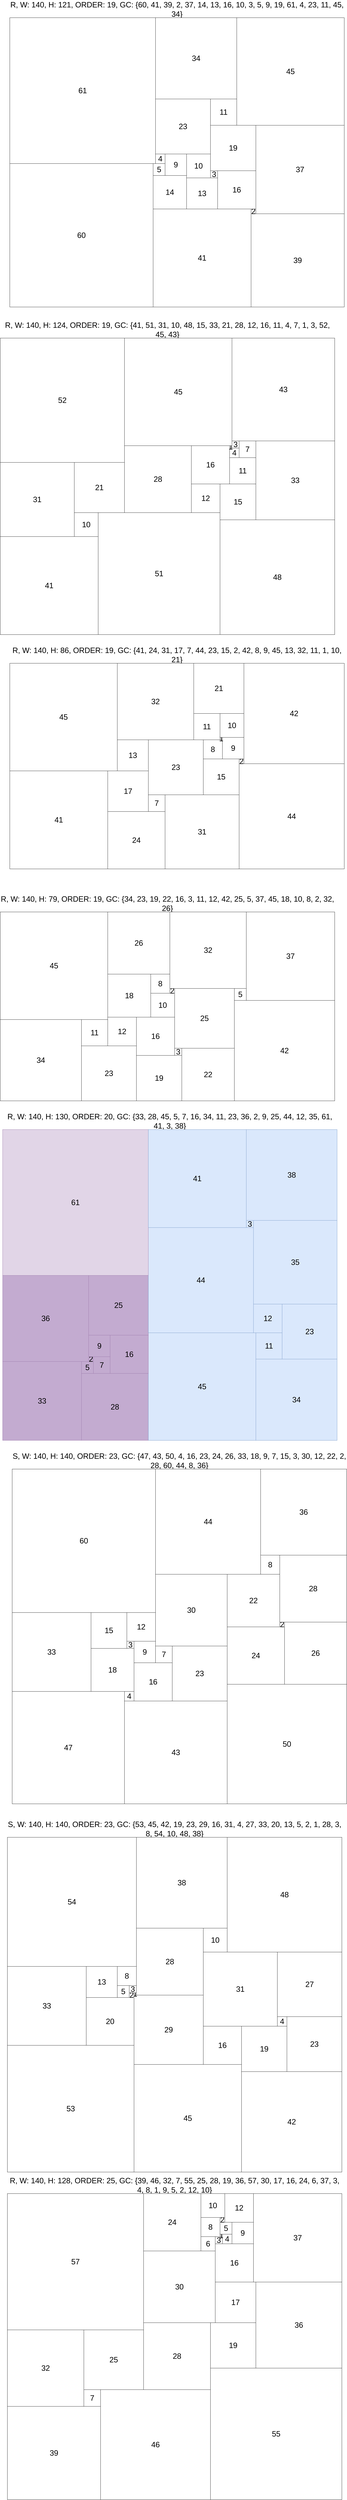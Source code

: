 <mxfile version="21.2.1" type="device">
  <diagram name="Page-1" id="H1nZVYqxkzLZFgEqRADx">
    <mxGraphModel dx="1402" dy="5380" grid="1" gridSize="10" guides="1" tooltips="1" connect="1" arrows="1" fold="1" page="1" pageScale="1" pageWidth="850" pageHeight="1100" math="0" shadow="0">
      <root>
        <mxCell id="0" />
        <mxCell id="1" parent="0" />
        <mxCell id="AsBp8XiL8Dx4Y6rQVwFH-11629" value="R, W: 140, H: 121, ORDER: 19, GC: {60, 41, 39, 2, 37, 14, 13, 16, 10, 3, 5, 9, 19, 61, 4, 23, 11, 45, 34} " style="text;html=1;strokeColor=none;fillColor=none;align=center;verticalAlign=middle;whiteSpace=wrap;rounded=0;fontSize=32;" parent="1" vertex="1">
          <mxGeometry x="2950" width="1400" height="30" as="geometry" />
        </mxCell>
        <mxCell id="AsBp8XiL8Dx4Y6rQVwFH-11669" value="R, W: 140, H: 124, ORDER: 19, GC: {41, 51, 31, 10, 48, 15, 33, 21, 28, 12, 16, 11, 4, 7, 1, 3, 52, 45, 43} " style="text;html=1;strokeColor=none;fillColor=none;align=center;verticalAlign=middle;whiteSpace=wrap;rounded=0;fontSize=32;" parent="1" vertex="1">
          <mxGeometry x="2910" y="1340" width="1400" height="30" as="geometry" />
        </mxCell>
        <mxCell id="AsBp8XiL8Dx4Y6rQVwFH-11749" value="R, W: 140, H: 86, ORDER: 19, GC: {41, 24, 31, 17, 7, 44, 23, 15, 2, 42, 8, 9, 45, 13, 32, 11, 1, 10, 21} " style="text;html=1;strokeColor=none;fillColor=none;align=center;verticalAlign=middle;whiteSpace=wrap;rounded=0;fontSize=32;" parent="1" vertex="1">
          <mxGeometry x="2950" y="2700" width="1400" height="30" as="geometry" />
        </mxCell>
        <mxCell id="AsBp8XiL8Dx4Y6rQVwFH-11829" value="R, W: 140, H: 79, ORDER: 19, GC: {34, 23, 19, 22, 16, 3, 11, 12, 42, 25, 5, 37, 45, 18, 10, 8, 2, 32, 26} " style="text;html=1;strokeColor=none;fillColor=none;align=center;verticalAlign=middle;whiteSpace=wrap;rounded=0;fontSize=32;" parent="1" vertex="1">
          <mxGeometry x="2910" y="3740" width="1400" height="30" as="geometry" />
        </mxCell>
        <mxCell id="AsBp8XiL8Dx4Y6rQVwFH-18320" value="R, W: 140, H: 130, ORDER: 20, GC: {33, 28, 45, 5, 7, 16, 34, 11, 23, 36, 2, 9, 25, 44, 12, 35, 61, 41, 3, 38} " style="text;html=1;strokeColor=none;fillColor=none;align=center;verticalAlign=middle;whiteSpace=wrap;rounded=0;fontSize=32;" parent="1" vertex="1">
          <mxGeometry x="2920" y="4650" width="1400" height="30" as="geometry" />
        </mxCell>
        <mxCell id="AsBp8XiL8Dx4Y6rQVwFH-44745" value="S, W: 140, H: 140, ORDER: 23, GC: {47, 43, 50, 4, 16, 23, 24, 26, 33, 18, 9, 7, 15, 3, 30, 12, 22, 2, 28, 60, 44, 8, 36} " style="text;html=1;strokeColor=none;fillColor=none;align=center;verticalAlign=middle;whiteSpace=wrap;rounded=0;fontSize=32;" parent="1" vertex="1">
          <mxGeometry x="2960" y="6070" width="1400" height="30" as="geometry" />
        </mxCell>
        <mxCell id="AsBp8XiL8Dx4Y6rQVwFH-44985" value="S, W: 140, H: 140, ORDER: 23, GC: {53, 45, 42, 19, 23, 29, 16, 31, 4, 27, 33, 20, 13, 5, 2, 1, 28, 3, 8, 54, 10, 48, 38} " style="text;html=1;strokeColor=none;fillColor=none;align=center;verticalAlign=middle;whiteSpace=wrap;rounded=0;fontSize=32;" parent="1" vertex="1">
          <mxGeometry x="2940" y="7610" width="1400" height="30" as="geometry" />
        </mxCell>
        <mxCell id="AsBp8XiL8Dx4Y6rQVwFH-46959" value="R, W: 140, H: 128, ORDER: 25, GC: {39, 46, 32, 7, 55, 25, 28, 19, 36, 57, 30, 17, 16, 24, 6, 37, 3, 4, 8, 1, 9, 5, 2, 12, 10} " style="text;html=1;strokeColor=none;fillColor=none;align=center;verticalAlign=middle;whiteSpace=wrap;rounded=0;fontSize=32;" parent="1" vertex="1">
          <mxGeometry x="2940" y="9100" width="1400" height="30" as="geometry" />
        </mxCell>
        <mxCell id="gpTkN6G0r_nqj8FTX6VW-1" value="" style="group;flipV=1;" vertex="1" connectable="0" parent="1">
          <mxGeometry x="2950" y="50" width="1400" height="1210" as="geometry" />
        </mxCell>
        <mxCell id="761dnnyQ54j-Cl0NHfQN-11630" value="60" style="rounded=0;whiteSpace=wrap;html=1;fontSize=32;" parent="gpTkN6G0r_nqj8FTX6VW-1" vertex="1">
          <mxGeometry y="610" width="600" height="600" as="geometry" />
        </mxCell>
        <mxCell id="761dnnyQ54j-Cl0NHfQN-11631" value="41" style="rounded=0;whiteSpace=wrap;html=1;fontSize=32;" parent="gpTkN6G0r_nqj8FTX6VW-1" vertex="1">
          <mxGeometry x="600" y="800" width="410" height="410" as="geometry" />
        </mxCell>
        <mxCell id="761dnnyQ54j-Cl0NHfQN-11632" value="39" style="rounded=0;whiteSpace=wrap;html=1;fontSize=32;" parent="gpTkN6G0r_nqj8FTX6VW-1" vertex="1">
          <mxGeometry x="1010" y="820" width="390" height="390" as="geometry" />
        </mxCell>
        <mxCell id="761dnnyQ54j-Cl0NHfQN-11633" value="2" style="rounded=0;whiteSpace=wrap;html=1;fontSize=32;" parent="gpTkN6G0r_nqj8FTX6VW-1" vertex="1">
          <mxGeometry x="1010" y="800" width="20" height="20" as="geometry" />
        </mxCell>
        <mxCell id="761dnnyQ54j-Cl0NHfQN-11634" value="37" style="rounded=0;whiteSpace=wrap;html=1;fontSize=32;" parent="gpTkN6G0r_nqj8FTX6VW-1" vertex="1">
          <mxGeometry x="1030" y="450" width="370" height="370" as="geometry" />
        </mxCell>
        <mxCell id="761dnnyQ54j-Cl0NHfQN-11635" value="14" style="rounded=0;whiteSpace=wrap;html=1;fontSize=32;" parent="gpTkN6G0r_nqj8FTX6VW-1" vertex="1">
          <mxGeometry x="600" y="660" width="140" height="140" as="geometry" />
        </mxCell>
        <mxCell id="761dnnyQ54j-Cl0NHfQN-11636" value="13" style="rounded=0;whiteSpace=wrap;html=1;fontSize=32;" parent="gpTkN6G0r_nqj8FTX6VW-1" vertex="1">
          <mxGeometry x="740" y="670" width="130" height="130" as="geometry" />
        </mxCell>
        <mxCell id="761dnnyQ54j-Cl0NHfQN-11637" value="16" style="rounded=0;whiteSpace=wrap;html=1;fontSize=32;" parent="gpTkN6G0r_nqj8FTX6VW-1" vertex="1">
          <mxGeometry x="870" y="640" width="160" height="160" as="geometry" />
        </mxCell>
        <mxCell id="761dnnyQ54j-Cl0NHfQN-11638" value="10" style="rounded=0;whiteSpace=wrap;html=1;fontSize=32;" parent="gpTkN6G0r_nqj8FTX6VW-1" vertex="1">
          <mxGeometry x="740" y="570" width="100" height="100" as="geometry" />
        </mxCell>
        <mxCell id="761dnnyQ54j-Cl0NHfQN-11639" value="3" style="rounded=0;whiteSpace=wrap;html=1;fontSize=32;" parent="gpTkN6G0r_nqj8FTX6VW-1" vertex="1">
          <mxGeometry x="840" y="640" width="30" height="30" as="geometry" />
        </mxCell>
        <mxCell id="761dnnyQ54j-Cl0NHfQN-11640" value="5" style="rounded=0;whiteSpace=wrap;html=1;fontSize=32;" parent="gpTkN6G0r_nqj8FTX6VW-1" vertex="1">
          <mxGeometry x="600" y="610" width="50" height="50" as="geometry" />
        </mxCell>
        <mxCell id="761dnnyQ54j-Cl0NHfQN-11641" value="9" style="rounded=0;whiteSpace=wrap;html=1;fontSize=32;" parent="gpTkN6G0r_nqj8FTX6VW-1" vertex="1">
          <mxGeometry x="650" y="570" width="90" height="90" as="geometry" />
        </mxCell>
        <mxCell id="761dnnyQ54j-Cl0NHfQN-11642" value="19" style="rounded=0;whiteSpace=wrap;html=1;fontSize=32;" parent="gpTkN6G0r_nqj8FTX6VW-1" vertex="1">
          <mxGeometry x="840" y="450" width="190" height="190" as="geometry" />
        </mxCell>
        <mxCell id="761dnnyQ54j-Cl0NHfQN-11643" value="61" style="rounded=0;whiteSpace=wrap;html=1;fontSize=32;" parent="gpTkN6G0r_nqj8FTX6VW-1" vertex="1">
          <mxGeometry width="610" height="610" as="geometry" />
        </mxCell>
        <mxCell id="761dnnyQ54j-Cl0NHfQN-11644" value="4" style="rounded=0;whiteSpace=wrap;html=1;fontSize=32;" parent="gpTkN6G0r_nqj8FTX6VW-1" vertex="1">
          <mxGeometry x="610" y="570" width="40" height="40" as="geometry" />
        </mxCell>
        <mxCell id="761dnnyQ54j-Cl0NHfQN-11645" value="23" style="rounded=0;whiteSpace=wrap;html=1;fontSize=32;" parent="gpTkN6G0r_nqj8FTX6VW-1" vertex="1">
          <mxGeometry x="610" y="340" width="230" height="230" as="geometry" />
        </mxCell>
        <mxCell id="761dnnyQ54j-Cl0NHfQN-11646" value="11" style="rounded=0;whiteSpace=wrap;html=1;fontSize=32;" parent="gpTkN6G0r_nqj8FTX6VW-1" vertex="1">
          <mxGeometry x="840" y="340" width="110" height="110" as="geometry" />
        </mxCell>
        <mxCell id="761dnnyQ54j-Cl0NHfQN-11647" value="45" style="rounded=0;whiteSpace=wrap;html=1;fontSize=32;" parent="gpTkN6G0r_nqj8FTX6VW-1" vertex="1">
          <mxGeometry x="950" width="450" height="450" as="geometry" />
        </mxCell>
        <mxCell id="761dnnyQ54j-Cl0NHfQN-11648" value="34" style="rounded=0;whiteSpace=wrap;html=1;fontSize=32;" parent="gpTkN6G0r_nqj8FTX6VW-1" vertex="1">
          <mxGeometry x="610" width="340" height="340" as="geometry" />
        </mxCell>
        <mxCell id="gpTkN6G0r_nqj8FTX6VW-2" value="" style="group;flipV=1;" vertex="1" connectable="0" parent="1">
          <mxGeometry x="2910" y="1390" width="1400" height="1240" as="geometry" />
        </mxCell>
        <mxCell id="761dnnyQ54j-Cl0NHfQN-11670" value="41" style="rounded=0;whiteSpace=wrap;html=1;fontSize=32;" parent="gpTkN6G0r_nqj8FTX6VW-2" vertex="1">
          <mxGeometry y="830" width="410" height="410" as="geometry" />
        </mxCell>
        <mxCell id="761dnnyQ54j-Cl0NHfQN-11671" value="51" style="rounded=0;whiteSpace=wrap;html=1;fontSize=32;" parent="gpTkN6G0r_nqj8FTX6VW-2" vertex="1">
          <mxGeometry x="410" y="730" width="510" height="510" as="geometry" />
        </mxCell>
        <mxCell id="761dnnyQ54j-Cl0NHfQN-11672" value="31" style="rounded=0;whiteSpace=wrap;html=1;fontSize=32;" parent="gpTkN6G0r_nqj8FTX6VW-2" vertex="1">
          <mxGeometry y="520" width="310" height="310" as="geometry" />
        </mxCell>
        <mxCell id="761dnnyQ54j-Cl0NHfQN-11673" value="10" style="rounded=0;whiteSpace=wrap;html=1;fontSize=32;" parent="gpTkN6G0r_nqj8FTX6VW-2" vertex="1">
          <mxGeometry x="310" y="730" width="100" height="100" as="geometry" />
        </mxCell>
        <mxCell id="761dnnyQ54j-Cl0NHfQN-11674" value="48" style="rounded=0;whiteSpace=wrap;html=1;fontSize=32;" parent="gpTkN6G0r_nqj8FTX6VW-2" vertex="1">
          <mxGeometry x="920" y="760" width="480" height="480" as="geometry" />
        </mxCell>
        <mxCell id="761dnnyQ54j-Cl0NHfQN-11675" value="15" style="rounded=0;whiteSpace=wrap;html=1;fontSize=32;" parent="gpTkN6G0r_nqj8FTX6VW-2" vertex="1">
          <mxGeometry x="920" y="610" width="150" height="150" as="geometry" />
        </mxCell>
        <mxCell id="761dnnyQ54j-Cl0NHfQN-11676" value="33" style="rounded=0;whiteSpace=wrap;html=1;fontSize=32;" parent="gpTkN6G0r_nqj8FTX6VW-2" vertex="1">
          <mxGeometry x="1070" y="430" width="330" height="330" as="geometry" />
        </mxCell>
        <mxCell id="761dnnyQ54j-Cl0NHfQN-11677" value="21" style="rounded=0;whiteSpace=wrap;html=1;fontSize=32;" parent="gpTkN6G0r_nqj8FTX6VW-2" vertex="1">
          <mxGeometry x="310" y="520" width="210" height="210" as="geometry" />
        </mxCell>
        <mxCell id="761dnnyQ54j-Cl0NHfQN-11678" value="28" style="rounded=0;whiteSpace=wrap;html=1;fontSize=32;" parent="gpTkN6G0r_nqj8FTX6VW-2" vertex="1">
          <mxGeometry x="520" y="450" width="280" height="280" as="geometry" />
        </mxCell>
        <mxCell id="761dnnyQ54j-Cl0NHfQN-11679" value="12" style="rounded=0;whiteSpace=wrap;html=1;fontSize=32;" parent="gpTkN6G0r_nqj8FTX6VW-2" vertex="1">
          <mxGeometry x="800" y="610" width="120" height="120" as="geometry" />
        </mxCell>
        <mxCell id="761dnnyQ54j-Cl0NHfQN-11680" value="16" style="rounded=0;whiteSpace=wrap;html=1;fontSize=32;" parent="gpTkN6G0r_nqj8FTX6VW-2" vertex="1">
          <mxGeometry x="800" y="450" width="160" height="160" as="geometry" />
        </mxCell>
        <mxCell id="761dnnyQ54j-Cl0NHfQN-11681" value="11" style="rounded=0;whiteSpace=wrap;html=1;fontSize=32;" parent="gpTkN6G0r_nqj8FTX6VW-2" vertex="1">
          <mxGeometry x="960" y="500" width="110" height="110" as="geometry" />
        </mxCell>
        <mxCell id="761dnnyQ54j-Cl0NHfQN-11682" value="4" style="rounded=0;whiteSpace=wrap;html=1;fontSize=32;" parent="gpTkN6G0r_nqj8FTX6VW-2" vertex="1">
          <mxGeometry x="960" y="460" width="40" height="40" as="geometry" />
        </mxCell>
        <mxCell id="761dnnyQ54j-Cl0NHfQN-11683" value="7" style="rounded=0;whiteSpace=wrap;html=1;fontSize=32;" parent="gpTkN6G0r_nqj8FTX6VW-2" vertex="1">
          <mxGeometry x="1000" y="430" width="70" height="70" as="geometry" />
        </mxCell>
        <mxCell id="761dnnyQ54j-Cl0NHfQN-11684" value="1" style="rounded=0;whiteSpace=wrap;html=1;fontSize=32;" parent="gpTkN6G0r_nqj8FTX6VW-2" vertex="1">
          <mxGeometry x="960" y="450" width="10" height="10" as="geometry" />
        </mxCell>
        <mxCell id="761dnnyQ54j-Cl0NHfQN-11685" value="3" style="rounded=0;whiteSpace=wrap;html=1;fontSize=32;" parent="gpTkN6G0r_nqj8FTX6VW-2" vertex="1">
          <mxGeometry x="970" y="430" width="30" height="30" as="geometry" />
        </mxCell>
        <mxCell id="761dnnyQ54j-Cl0NHfQN-11686" value="52" style="rounded=0;whiteSpace=wrap;html=1;fontSize=32;" parent="gpTkN6G0r_nqj8FTX6VW-2" vertex="1">
          <mxGeometry width="520" height="520" as="geometry" />
        </mxCell>
        <mxCell id="761dnnyQ54j-Cl0NHfQN-11687" value="45" style="rounded=0;whiteSpace=wrap;html=1;fontSize=32;" parent="gpTkN6G0r_nqj8FTX6VW-2" vertex="1">
          <mxGeometry x="520" width="450" height="450" as="geometry" />
        </mxCell>
        <mxCell id="761dnnyQ54j-Cl0NHfQN-11688" value="43" style="rounded=0;whiteSpace=wrap;html=1;fontSize=32;" parent="gpTkN6G0r_nqj8FTX6VW-2" vertex="1">
          <mxGeometry x="970" width="430" height="430" as="geometry" />
        </mxCell>
        <mxCell id="gpTkN6G0r_nqj8FTX6VW-3" value="" style="group;flipV=1;" vertex="1" connectable="0" parent="1">
          <mxGeometry x="2950" y="2750" width="1400" height="860" as="geometry" />
        </mxCell>
        <mxCell id="761dnnyQ54j-Cl0NHfQN-11750" value="41" style="rounded=0;whiteSpace=wrap;html=1;fontSize=32;" parent="gpTkN6G0r_nqj8FTX6VW-3" vertex="1">
          <mxGeometry y="450" width="410" height="410" as="geometry" />
        </mxCell>
        <mxCell id="761dnnyQ54j-Cl0NHfQN-11751" value="24" style="rounded=0;whiteSpace=wrap;html=1;fontSize=32;" parent="gpTkN6G0r_nqj8FTX6VW-3" vertex="1">
          <mxGeometry x="410" y="620" width="240" height="240" as="geometry" />
        </mxCell>
        <mxCell id="761dnnyQ54j-Cl0NHfQN-11752" value="31" style="rounded=0;whiteSpace=wrap;html=1;fontSize=32;" parent="gpTkN6G0r_nqj8FTX6VW-3" vertex="1">
          <mxGeometry x="650" y="550" width="310" height="310" as="geometry" />
        </mxCell>
        <mxCell id="761dnnyQ54j-Cl0NHfQN-11753" value="17" style="rounded=0;whiteSpace=wrap;html=1;fontSize=32;" parent="gpTkN6G0r_nqj8FTX6VW-3" vertex="1">
          <mxGeometry x="410" y="450" width="170" height="170" as="geometry" />
        </mxCell>
        <mxCell id="761dnnyQ54j-Cl0NHfQN-11754" value="7" style="rounded=0;whiteSpace=wrap;html=1;fontSize=32;" parent="gpTkN6G0r_nqj8FTX6VW-3" vertex="1">
          <mxGeometry x="580" y="550" width="70" height="70" as="geometry" />
        </mxCell>
        <mxCell id="761dnnyQ54j-Cl0NHfQN-11755" value="44" style="rounded=0;whiteSpace=wrap;html=1;fontSize=32;" parent="gpTkN6G0r_nqj8FTX6VW-3" vertex="1">
          <mxGeometry x="960" y="420" width="440" height="440" as="geometry" />
        </mxCell>
        <mxCell id="761dnnyQ54j-Cl0NHfQN-11756" value="23" style="rounded=0;whiteSpace=wrap;html=1;fontSize=32;" parent="gpTkN6G0r_nqj8FTX6VW-3" vertex="1">
          <mxGeometry x="580" y="320" width="230" height="230" as="geometry" />
        </mxCell>
        <mxCell id="761dnnyQ54j-Cl0NHfQN-11757" value="15" style="rounded=0;whiteSpace=wrap;html=1;fontSize=32;" parent="gpTkN6G0r_nqj8FTX6VW-3" vertex="1">
          <mxGeometry x="810" y="400" width="150" height="150" as="geometry" />
        </mxCell>
        <mxCell id="761dnnyQ54j-Cl0NHfQN-11758" value="2" style="rounded=0;whiteSpace=wrap;html=1;fontSize=32;" parent="gpTkN6G0r_nqj8FTX6VW-3" vertex="1">
          <mxGeometry x="960" y="400" width="20" height="20" as="geometry" />
        </mxCell>
        <mxCell id="761dnnyQ54j-Cl0NHfQN-11759" value="42" style="rounded=0;whiteSpace=wrap;html=1;fontSize=32;" parent="gpTkN6G0r_nqj8FTX6VW-3" vertex="1">
          <mxGeometry x="980" width="420" height="420" as="geometry" />
        </mxCell>
        <mxCell id="761dnnyQ54j-Cl0NHfQN-11760" value="8" style="rounded=0;whiteSpace=wrap;html=1;fontSize=32;" parent="gpTkN6G0r_nqj8FTX6VW-3" vertex="1">
          <mxGeometry x="810" y="320" width="80" height="80" as="geometry" />
        </mxCell>
        <mxCell id="761dnnyQ54j-Cl0NHfQN-11761" value="9" style="rounded=0;whiteSpace=wrap;html=1;fontSize=32;" parent="gpTkN6G0r_nqj8FTX6VW-3" vertex="1">
          <mxGeometry x="890" y="310" width="90" height="90" as="geometry" />
        </mxCell>
        <mxCell id="761dnnyQ54j-Cl0NHfQN-11762" value="45" style="rounded=0;whiteSpace=wrap;html=1;fontSize=32;" parent="gpTkN6G0r_nqj8FTX6VW-3" vertex="1">
          <mxGeometry width="450" height="450" as="geometry" />
        </mxCell>
        <mxCell id="761dnnyQ54j-Cl0NHfQN-11763" value="13" style="rounded=0;whiteSpace=wrap;html=1;fontSize=32;" parent="gpTkN6G0r_nqj8FTX6VW-3" vertex="1">
          <mxGeometry x="450" y="320" width="130" height="130" as="geometry" />
        </mxCell>
        <mxCell id="761dnnyQ54j-Cl0NHfQN-11764" value="32" style="rounded=0;whiteSpace=wrap;html=1;fontSize=32;" parent="gpTkN6G0r_nqj8FTX6VW-3" vertex="1">
          <mxGeometry x="450" width="320" height="320" as="geometry" />
        </mxCell>
        <mxCell id="761dnnyQ54j-Cl0NHfQN-11765" value="11" style="rounded=0;whiteSpace=wrap;html=1;fontSize=32;" parent="gpTkN6G0r_nqj8FTX6VW-3" vertex="1">
          <mxGeometry x="770" y="210" width="110" height="110" as="geometry" />
        </mxCell>
        <mxCell id="761dnnyQ54j-Cl0NHfQN-11766" value="1" style="rounded=0;whiteSpace=wrap;html=1;fontSize=32;" parent="gpTkN6G0r_nqj8FTX6VW-3" vertex="1">
          <mxGeometry x="880" y="310" width="10" height="10" as="geometry" />
        </mxCell>
        <mxCell id="761dnnyQ54j-Cl0NHfQN-11767" value="10" style="rounded=0;whiteSpace=wrap;html=1;fontSize=32;" parent="gpTkN6G0r_nqj8FTX6VW-3" vertex="1">
          <mxGeometry x="880" y="210" width="100" height="100" as="geometry" />
        </mxCell>
        <mxCell id="761dnnyQ54j-Cl0NHfQN-11768" value="21" style="rounded=0;whiteSpace=wrap;html=1;fontSize=32;" parent="gpTkN6G0r_nqj8FTX6VW-3" vertex="1">
          <mxGeometry x="770" width="210" height="210" as="geometry" />
        </mxCell>
        <mxCell id="gpTkN6G0r_nqj8FTX6VW-4" value="" style="group;flipV=1;" vertex="1" connectable="0" parent="1">
          <mxGeometry x="2910" y="3790" width="1400" height="790" as="geometry" />
        </mxCell>
        <mxCell id="761dnnyQ54j-Cl0NHfQN-11830" value="34" style="rounded=0;whiteSpace=wrap;html=1;fontSize=32;" parent="gpTkN6G0r_nqj8FTX6VW-4" vertex="1">
          <mxGeometry y="450" width="340" height="340" as="geometry" />
        </mxCell>
        <mxCell id="761dnnyQ54j-Cl0NHfQN-11831" value="23" style="rounded=0;whiteSpace=wrap;html=1;fontSize=32;" parent="gpTkN6G0r_nqj8FTX6VW-4" vertex="1">
          <mxGeometry x="340" y="560" width="230" height="230" as="geometry" />
        </mxCell>
        <mxCell id="761dnnyQ54j-Cl0NHfQN-11832" value="19" style="rounded=0;whiteSpace=wrap;html=1;fontSize=32;" parent="gpTkN6G0r_nqj8FTX6VW-4" vertex="1">
          <mxGeometry x="570" y="600" width="190" height="190" as="geometry" />
        </mxCell>
        <mxCell id="761dnnyQ54j-Cl0NHfQN-11833" value="22" style="rounded=0;whiteSpace=wrap;html=1;fontSize=32;" parent="gpTkN6G0r_nqj8FTX6VW-4" vertex="1">
          <mxGeometry x="760" y="570" width="220" height="220" as="geometry" />
        </mxCell>
        <mxCell id="761dnnyQ54j-Cl0NHfQN-11834" value="16" style="rounded=0;whiteSpace=wrap;html=1;fontSize=32;" parent="gpTkN6G0r_nqj8FTX6VW-4" vertex="1">
          <mxGeometry x="570" y="440" width="160" height="160" as="geometry" />
        </mxCell>
        <mxCell id="761dnnyQ54j-Cl0NHfQN-11835" value="3" style="rounded=0;whiteSpace=wrap;html=1;fontSize=32;" parent="gpTkN6G0r_nqj8FTX6VW-4" vertex="1">
          <mxGeometry x="730" y="570" width="30" height="30" as="geometry" />
        </mxCell>
        <mxCell id="761dnnyQ54j-Cl0NHfQN-11836" value="11" style="rounded=0;whiteSpace=wrap;html=1;fontSize=32;" parent="gpTkN6G0r_nqj8FTX6VW-4" vertex="1">
          <mxGeometry x="340" y="450" width="110" height="110" as="geometry" />
        </mxCell>
        <mxCell id="761dnnyQ54j-Cl0NHfQN-11837" value="12" style="rounded=0;whiteSpace=wrap;html=1;fontSize=32;" parent="gpTkN6G0r_nqj8FTX6VW-4" vertex="1">
          <mxGeometry x="450" y="440" width="120" height="120" as="geometry" />
        </mxCell>
        <mxCell id="761dnnyQ54j-Cl0NHfQN-11838" value="42" style="rounded=0;whiteSpace=wrap;html=1;fontSize=32;" parent="gpTkN6G0r_nqj8FTX6VW-4" vertex="1">
          <mxGeometry x="980" y="370" width="420" height="420" as="geometry" />
        </mxCell>
        <mxCell id="761dnnyQ54j-Cl0NHfQN-11839" value="25" style="rounded=0;whiteSpace=wrap;html=1;fontSize=32;" parent="gpTkN6G0r_nqj8FTX6VW-4" vertex="1">
          <mxGeometry x="730" y="320" width="250" height="250" as="geometry" />
        </mxCell>
        <mxCell id="761dnnyQ54j-Cl0NHfQN-11840" value="5" style="rounded=0;whiteSpace=wrap;html=1;fontSize=32;" parent="gpTkN6G0r_nqj8FTX6VW-4" vertex="1">
          <mxGeometry x="980" y="320" width="50" height="50" as="geometry" />
        </mxCell>
        <mxCell id="761dnnyQ54j-Cl0NHfQN-11841" value="37" style="rounded=0;whiteSpace=wrap;html=1;fontSize=32;" parent="gpTkN6G0r_nqj8FTX6VW-4" vertex="1">
          <mxGeometry x="1030" width="370" height="370" as="geometry" />
        </mxCell>
        <mxCell id="761dnnyQ54j-Cl0NHfQN-11842" value="45" style="rounded=0;whiteSpace=wrap;html=1;fontSize=32;" parent="gpTkN6G0r_nqj8FTX6VW-4" vertex="1">
          <mxGeometry width="450" height="450" as="geometry" />
        </mxCell>
        <mxCell id="761dnnyQ54j-Cl0NHfQN-11843" value="18" style="rounded=0;whiteSpace=wrap;html=1;fontSize=32;" parent="gpTkN6G0r_nqj8FTX6VW-4" vertex="1">
          <mxGeometry x="450" y="260" width="180" height="180" as="geometry" />
        </mxCell>
        <mxCell id="761dnnyQ54j-Cl0NHfQN-11844" value="10" style="rounded=0;whiteSpace=wrap;html=1;fontSize=32;" parent="gpTkN6G0r_nqj8FTX6VW-4" vertex="1">
          <mxGeometry x="630" y="340" width="100" height="100" as="geometry" />
        </mxCell>
        <mxCell id="761dnnyQ54j-Cl0NHfQN-11845" value="8" style="rounded=0;whiteSpace=wrap;html=1;fontSize=32;" parent="gpTkN6G0r_nqj8FTX6VW-4" vertex="1">
          <mxGeometry x="630" y="260" width="80" height="80" as="geometry" />
        </mxCell>
        <mxCell id="761dnnyQ54j-Cl0NHfQN-11846" value="2" style="rounded=0;whiteSpace=wrap;html=1;fontSize=32;" parent="gpTkN6G0r_nqj8FTX6VW-4" vertex="1">
          <mxGeometry x="710" y="320" width="20" height="20" as="geometry" />
        </mxCell>
        <mxCell id="761dnnyQ54j-Cl0NHfQN-11847" value="32" style="rounded=0;whiteSpace=wrap;html=1;fontSize=32;" parent="gpTkN6G0r_nqj8FTX6VW-4" vertex="1">
          <mxGeometry x="710" width="320" height="320" as="geometry" />
        </mxCell>
        <mxCell id="761dnnyQ54j-Cl0NHfQN-11848" value="26" style="rounded=0;whiteSpace=wrap;html=1;fontSize=32;" parent="gpTkN6G0r_nqj8FTX6VW-4" vertex="1">
          <mxGeometry x="450" width="260" height="260" as="geometry" />
        </mxCell>
        <mxCell id="gpTkN6G0r_nqj8FTX6VW-5" value="" style="group;flipV=1;" vertex="1" connectable="0" parent="1">
          <mxGeometry x="2920" y="4700" width="1400" height="1300" as="geometry" />
        </mxCell>
        <mxCell id="761dnnyQ54j-Cl0NHfQN-18321" value="33" style="rounded=0;whiteSpace=wrap;html=1;fontSize=32;fillColor=#C3ABD0;strokeColor=#9673a6;" parent="gpTkN6G0r_nqj8FTX6VW-5" vertex="1">
          <mxGeometry y="970" width="330" height="330" as="geometry" />
        </mxCell>
        <mxCell id="761dnnyQ54j-Cl0NHfQN-18322" value="28" style="rounded=0;whiteSpace=wrap;html=1;fontSize=32;fillColor=#C3ABD0;strokeColor=#9673a6;" parent="gpTkN6G0r_nqj8FTX6VW-5" vertex="1">
          <mxGeometry x="330" y="1020" width="280" height="280" as="geometry" />
        </mxCell>
        <mxCell id="761dnnyQ54j-Cl0NHfQN-18323" value="45" style="rounded=0;whiteSpace=wrap;html=1;fontSize=32;fillColor=#dae8fc;strokeColor=#6c8ebf;" parent="gpTkN6G0r_nqj8FTX6VW-5" vertex="1">
          <mxGeometry x="610" y="850" width="450" height="450" as="geometry" />
        </mxCell>
        <mxCell id="761dnnyQ54j-Cl0NHfQN-18324" value="5" style="rounded=0;whiteSpace=wrap;html=1;fontSize=32;fillColor=#C3ABD0;strokeColor=#9673a6;" parent="gpTkN6G0r_nqj8FTX6VW-5" vertex="1">
          <mxGeometry x="330" y="970" width="50" height="50" as="geometry" />
        </mxCell>
        <mxCell id="761dnnyQ54j-Cl0NHfQN-18325" value="7" style="rounded=0;whiteSpace=wrap;html=1;fontSize=32;fillColor=#C3ABD0;strokeColor=#9673a6;" parent="gpTkN6G0r_nqj8FTX6VW-5" vertex="1">
          <mxGeometry x="380" y="950" width="70" height="70" as="geometry" />
        </mxCell>
        <mxCell id="761dnnyQ54j-Cl0NHfQN-18326" value="16" style="rounded=0;whiteSpace=wrap;html=1;fontSize=32;fillColor=#C3ABD0;strokeColor=#9673a6;" parent="gpTkN6G0r_nqj8FTX6VW-5" vertex="1">
          <mxGeometry x="450" y="860" width="160" height="160" as="geometry" />
        </mxCell>
        <mxCell id="761dnnyQ54j-Cl0NHfQN-18327" value="34" style="rounded=0;whiteSpace=wrap;html=1;fontSize=32;fillColor=#dae8fc;strokeColor=#6c8ebf;" parent="gpTkN6G0r_nqj8FTX6VW-5" vertex="1">
          <mxGeometry x="1060" y="960" width="340" height="340" as="geometry" />
        </mxCell>
        <mxCell id="761dnnyQ54j-Cl0NHfQN-18328" value="11" style="rounded=0;whiteSpace=wrap;html=1;fontSize=32;fillColor=#dae8fc;strokeColor=#6c8ebf;" parent="gpTkN6G0r_nqj8FTX6VW-5" vertex="1">
          <mxGeometry x="1060" y="850" width="110" height="110" as="geometry" />
        </mxCell>
        <mxCell id="761dnnyQ54j-Cl0NHfQN-18329" value="23" style="rounded=0;whiteSpace=wrap;html=1;fontSize=32;fillColor=#dae8fc;strokeColor=#6c8ebf;" parent="gpTkN6G0r_nqj8FTX6VW-5" vertex="1">
          <mxGeometry x="1170" y="730" width="230" height="230" as="geometry" />
        </mxCell>
        <mxCell id="761dnnyQ54j-Cl0NHfQN-18330" value="36" style="rounded=0;whiteSpace=wrap;html=1;fontSize=32;fillColor=#C3ABD0;strokeColor=#9673a6;" parent="gpTkN6G0r_nqj8FTX6VW-5" vertex="1">
          <mxGeometry y="610" width="360" height="360" as="geometry" />
        </mxCell>
        <mxCell id="761dnnyQ54j-Cl0NHfQN-18331" value="2" style="rounded=0;whiteSpace=wrap;html=1;fontSize=32;fillColor=#C3ABD0;strokeColor=#9673a6;" parent="gpTkN6G0r_nqj8FTX6VW-5" vertex="1">
          <mxGeometry x="360" y="950" width="20" height="20" as="geometry" />
        </mxCell>
        <mxCell id="761dnnyQ54j-Cl0NHfQN-18332" value="9" style="rounded=0;whiteSpace=wrap;html=1;fontSize=32;fillColor=#C3ABD0;strokeColor=#9673a6;" parent="gpTkN6G0r_nqj8FTX6VW-5" vertex="1">
          <mxGeometry x="360" y="860" width="90" height="90" as="geometry" />
        </mxCell>
        <mxCell id="761dnnyQ54j-Cl0NHfQN-18333" value="25" style="rounded=0;whiteSpace=wrap;html=1;fontSize=32;fillColor=#C3ABD0;strokeColor=#9673a6;" parent="gpTkN6G0r_nqj8FTX6VW-5" vertex="1">
          <mxGeometry x="360" y="610" width="250" height="250" as="geometry" />
        </mxCell>
        <mxCell id="761dnnyQ54j-Cl0NHfQN-18334" value="44" style="rounded=0;whiteSpace=wrap;html=1;fontSize=32;fillColor=#dae8fc;strokeColor=#6c8ebf;" parent="gpTkN6G0r_nqj8FTX6VW-5" vertex="1">
          <mxGeometry x="610" y="410" width="440" height="440" as="geometry" />
        </mxCell>
        <mxCell id="761dnnyQ54j-Cl0NHfQN-18335" value="12" style="rounded=0;whiteSpace=wrap;html=1;fontSize=32;fillColor=#dae8fc;strokeColor=#6c8ebf;" parent="gpTkN6G0r_nqj8FTX6VW-5" vertex="1">
          <mxGeometry x="1050" y="730" width="120" height="120" as="geometry" />
        </mxCell>
        <mxCell id="761dnnyQ54j-Cl0NHfQN-18336" value="35" style="rounded=0;whiteSpace=wrap;html=1;fontSize=32;fillColor=#dae8fc;strokeColor=#6c8ebf;" parent="gpTkN6G0r_nqj8FTX6VW-5" vertex="1">
          <mxGeometry x="1050" y="380" width="350" height="350" as="geometry" />
        </mxCell>
        <mxCell id="761dnnyQ54j-Cl0NHfQN-18337" value="61" style="rounded=0;whiteSpace=wrap;html=1;fontSize=32;fillColor=#e1d5e7;strokeColor=#9673a6;" parent="gpTkN6G0r_nqj8FTX6VW-5" vertex="1">
          <mxGeometry width="610" height="610" as="geometry" />
        </mxCell>
        <mxCell id="761dnnyQ54j-Cl0NHfQN-18338" value="41" style="rounded=0;whiteSpace=wrap;html=1;fontSize=32;fillColor=#dae8fc;strokeColor=#6c8ebf;" parent="gpTkN6G0r_nqj8FTX6VW-5" vertex="1">
          <mxGeometry x="610" width="410" height="410" as="geometry" />
        </mxCell>
        <mxCell id="761dnnyQ54j-Cl0NHfQN-18339" value="3" style="rounded=0;whiteSpace=wrap;html=1;fontSize=32;fillColor=#dae8fc;strokeColor=#6c8ebf;" parent="gpTkN6G0r_nqj8FTX6VW-5" vertex="1">
          <mxGeometry x="1020" y="380" width="30" height="30" as="geometry" />
        </mxCell>
        <mxCell id="761dnnyQ54j-Cl0NHfQN-18340" value="38" style="rounded=0;whiteSpace=wrap;html=1;fontSize=32;fillColor=#dae8fc;strokeColor=#6c8ebf;" parent="gpTkN6G0r_nqj8FTX6VW-5" vertex="1">
          <mxGeometry x="1020" width="380" height="380" as="geometry" />
        </mxCell>
        <mxCell id="gpTkN6G0r_nqj8FTX6VW-6" value="" style="group;flipV=1;" vertex="1" connectable="0" parent="1">
          <mxGeometry x="2960" y="6120" width="1400" height="1400" as="geometry" />
        </mxCell>
        <mxCell id="761dnnyQ54j-Cl0NHfQN-44746" value="47" style="rounded=0;whiteSpace=wrap;html=1;fontSize=32;" parent="gpTkN6G0r_nqj8FTX6VW-6" vertex="1">
          <mxGeometry y="930" width="470" height="470" as="geometry" />
        </mxCell>
        <mxCell id="761dnnyQ54j-Cl0NHfQN-44747" value="43" style="rounded=0;whiteSpace=wrap;html=1;fontSize=32;" parent="gpTkN6G0r_nqj8FTX6VW-6" vertex="1">
          <mxGeometry x="470" y="970" width="430" height="430" as="geometry" />
        </mxCell>
        <mxCell id="761dnnyQ54j-Cl0NHfQN-44748" value="50" style="rounded=0;whiteSpace=wrap;html=1;fontSize=32;" parent="gpTkN6G0r_nqj8FTX6VW-6" vertex="1">
          <mxGeometry x="900" y="900" width="500" height="500" as="geometry" />
        </mxCell>
        <mxCell id="761dnnyQ54j-Cl0NHfQN-44749" value="4" style="rounded=0;whiteSpace=wrap;html=1;fontSize=32;" parent="gpTkN6G0r_nqj8FTX6VW-6" vertex="1">
          <mxGeometry x="470" y="930" width="40" height="40" as="geometry" />
        </mxCell>
        <mxCell id="761dnnyQ54j-Cl0NHfQN-44750" value="16" style="rounded=0;whiteSpace=wrap;html=1;fontSize=32;" parent="gpTkN6G0r_nqj8FTX6VW-6" vertex="1">
          <mxGeometry x="510" y="810" width="160" height="160" as="geometry" />
        </mxCell>
        <mxCell id="761dnnyQ54j-Cl0NHfQN-44751" value="23" style="rounded=0;whiteSpace=wrap;html=1;fontSize=32;" parent="gpTkN6G0r_nqj8FTX6VW-6" vertex="1">
          <mxGeometry x="670" y="740" width="230" height="230" as="geometry" />
        </mxCell>
        <mxCell id="761dnnyQ54j-Cl0NHfQN-44752" value="24" style="rounded=0;whiteSpace=wrap;html=1;fontSize=32;" parent="gpTkN6G0r_nqj8FTX6VW-6" vertex="1">
          <mxGeometry x="900" y="660" width="240" height="240" as="geometry" />
        </mxCell>
        <mxCell id="761dnnyQ54j-Cl0NHfQN-44753" value="26" style="rounded=0;whiteSpace=wrap;html=1;fontSize=32;" parent="gpTkN6G0r_nqj8FTX6VW-6" vertex="1">
          <mxGeometry x="1140" y="640" width="260" height="260" as="geometry" />
        </mxCell>
        <mxCell id="761dnnyQ54j-Cl0NHfQN-44754" value="33" style="rounded=0;whiteSpace=wrap;html=1;fontSize=32;" parent="gpTkN6G0r_nqj8FTX6VW-6" vertex="1">
          <mxGeometry y="600" width="330" height="330" as="geometry" />
        </mxCell>
        <mxCell id="761dnnyQ54j-Cl0NHfQN-44755" value="18" style="rounded=0;whiteSpace=wrap;html=1;fontSize=32;" parent="gpTkN6G0r_nqj8FTX6VW-6" vertex="1">
          <mxGeometry x="330" y="750" width="180" height="180" as="geometry" />
        </mxCell>
        <mxCell id="761dnnyQ54j-Cl0NHfQN-44756" value="9" style="rounded=0;whiteSpace=wrap;html=1;fontSize=32;" parent="gpTkN6G0r_nqj8FTX6VW-6" vertex="1">
          <mxGeometry x="510" y="720" width="90" height="90" as="geometry" />
        </mxCell>
        <mxCell id="761dnnyQ54j-Cl0NHfQN-44757" value="7" style="rounded=0;whiteSpace=wrap;html=1;fontSize=32;" parent="gpTkN6G0r_nqj8FTX6VW-6" vertex="1">
          <mxGeometry x="600" y="740" width="70" height="70" as="geometry" />
        </mxCell>
        <mxCell id="761dnnyQ54j-Cl0NHfQN-44758" value="15" style="rounded=0;whiteSpace=wrap;html=1;fontSize=32;" parent="gpTkN6G0r_nqj8FTX6VW-6" vertex="1">
          <mxGeometry x="330" y="600" width="150" height="150" as="geometry" />
        </mxCell>
        <mxCell id="761dnnyQ54j-Cl0NHfQN-44759" value="3" style="rounded=0;whiteSpace=wrap;html=1;fontSize=32;" parent="gpTkN6G0r_nqj8FTX6VW-6" vertex="1">
          <mxGeometry x="480" y="720" width="30" height="30" as="geometry" />
        </mxCell>
        <mxCell id="761dnnyQ54j-Cl0NHfQN-44760" value="30" style="rounded=0;whiteSpace=wrap;html=1;fontSize=32;" parent="gpTkN6G0r_nqj8FTX6VW-6" vertex="1">
          <mxGeometry x="600" y="440" width="300" height="300" as="geometry" />
        </mxCell>
        <mxCell id="761dnnyQ54j-Cl0NHfQN-44761" value="12" style="rounded=0;whiteSpace=wrap;html=1;fontSize=32;" parent="gpTkN6G0r_nqj8FTX6VW-6" vertex="1">
          <mxGeometry x="480" y="600" width="120" height="120" as="geometry" />
        </mxCell>
        <mxCell id="761dnnyQ54j-Cl0NHfQN-44762" value="22" style="rounded=0;whiteSpace=wrap;html=1;fontSize=32;" parent="gpTkN6G0r_nqj8FTX6VW-6" vertex="1">
          <mxGeometry x="900" y="440" width="220" height="220" as="geometry" />
        </mxCell>
        <mxCell id="761dnnyQ54j-Cl0NHfQN-44763" value="2" style="rounded=0;whiteSpace=wrap;html=1;fontSize=32;" parent="gpTkN6G0r_nqj8FTX6VW-6" vertex="1">
          <mxGeometry x="1120" y="640" width="20" height="20" as="geometry" />
        </mxCell>
        <mxCell id="761dnnyQ54j-Cl0NHfQN-44764" value="28" style="rounded=0;whiteSpace=wrap;html=1;fontSize=32;" parent="gpTkN6G0r_nqj8FTX6VW-6" vertex="1">
          <mxGeometry x="1120" y="360" width="280" height="280" as="geometry" />
        </mxCell>
        <mxCell id="761dnnyQ54j-Cl0NHfQN-44765" value="60" style="rounded=0;whiteSpace=wrap;html=1;fontSize=32;" parent="gpTkN6G0r_nqj8FTX6VW-6" vertex="1">
          <mxGeometry width="600" height="600" as="geometry" />
        </mxCell>
        <mxCell id="761dnnyQ54j-Cl0NHfQN-44766" value="44" style="rounded=0;whiteSpace=wrap;html=1;fontSize=32;" parent="gpTkN6G0r_nqj8FTX6VW-6" vertex="1">
          <mxGeometry x="600" width="440" height="440" as="geometry" />
        </mxCell>
        <mxCell id="761dnnyQ54j-Cl0NHfQN-44767" value="8" style="rounded=0;whiteSpace=wrap;html=1;fontSize=32;" parent="gpTkN6G0r_nqj8FTX6VW-6" vertex="1">
          <mxGeometry x="1040" y="360" width="80" height="80" as="geometry" />
        </mxCell>
        <mxCell id="761dnnyQ54j-Cl0NHfQN-44768" value="36" style="rounded=0;whiteSpace=wrap;html=1;fontSize=32;" parent="gpTkN6G0r_nqj8FTX6VW-6" vertex="1">
          <mxGeometry x="1040" width="360" height="360" as="geometry" />
        </mxCell>
        <mxCell id="gpTkN6G0r_nqj8FTX6VW-8" value="" style="group;flipV=1;" vertex="1" connectable="0" parent="1">
          <mxGeometry x="2940" y="7660" width="1400" height="1400" as="geometry" />
        </mxCell>
        <mxCell id="761dnnyQ54j-Cl0NHfQN-44986" value="53" style="rounded=0;whiteSpace=wrap;html=1;fontSize=32;" parent="gpTkN6G0r_nqj8FTX6VW-8" vertex="1">
          <mxGeometry y="870" width="530" height="530" as="geometry" />
        </mxCell>
        <mxCell id="761dnnyQ54j-Cl0NHfQN-44987" value="45" style="rounded=0;whiteSpace=wrap;html=1;fontSize=32;" parent="gpTkN6G0r_nqj8FTX6VW-8" vertex="1">
          <mxGeometry x="530" y="950" width="450" height="450" as="geometry" />
        </mxCell>
        <mxCell id="761dnnyQ54j-Cl0NHfQN-44988" value="42" style="rounded=0;whiteSpace=wrap;html=1;fontSize=32;" parent="gpTkN6G0r_nqj8FTX6VW-8" vertex="1">
          <mxGeometry x="980" y="980" width="420" height="420" as="geometry" />
        </mxCell>
        <mxCell id="761dnnyQ54j-Cl0NHfQN-44989" value="19" style="rounded=0;whiteSpace=wrap;html=1;fontSize=32;" parent="gpTkN6G0r_nqj8FTX6VW-8" vertex="1">
          <mxGeometry x="980" y="790" width="190" height="190" as="geometry" />
        </mxCell>
        <mxCell id="761dnnyQ54j-Cl0NHfQN-44990" value="23" style="rounded=0;whiteSpace=wrap;html=1;fontSize=32;" parent="gpTkN6G0r_nqj8FTX6VW-8" vertex="1">
          <mxGeometry x="1170" y="750" width="230" height="230" as="geometry" />
        </mxCell>
        <mxCell id="761dnnyQ54j-Cl0NHfQN-44991" value="29" style="rounded=0;whiteSpace=wrap;html=1;fontSize=32;" parent="gpTkN6G0r_nqj8FTX6VW-8" vertex="1">
          <mxGeometry x="530" y="660" width="290" height="290" as="geometry" />
        </mxCell>
        <mxCell id="761dnnyQ54j-Cl0NHfQN-44992" value="16" style="rounded=0;whiteSpace=wrap;html=1;fontSize=32;" parent="gpTkN6G0r_nqj8FTX6VW-8" vertex="1">
          <mxGeometry x="820" y="790" width="160" height="160" as="geometry" />
        </mxCell>
        <mxCell id="761dnnyQ54j-Cl0NHfQN-44993" value="31" style="rounded=0;whiteSpace=wrap;html=1;fontSize=32;" parent="gpTkN6G0r_nqj8FTX6VW-8" vertex="1">
          <mxGeometry x="820" y="480" width="310" height="310" as="geometry" />
        </mxCell>
        <mxCell id="761dnnyQ54j-Cl0NHfQN-44994" value="4" style="rounded=0;whiteSpace=wrap;html=1;fontSize=32;" parent="gpTkN6G0r_nqj8FTX6VW-8" vertex="1">
          <mxGeometry x="1130" y="750" width="40" height="40" as="geometry" />
        </mxCell>
        <mxCell id="761dnnyQ54j-Cl0NHfQN-44995" value="27" style="rounded=0;whiteSpace=wrap;html=1;fontSize=32;" parent="gpTkN6G0r_nqj8FTX6VW-8" vertex="1">
          <mxGeometry x="1130" y="480" width="270" height="270" as="geometry" />
        </mxCell>
        <mxCell id="761dnnyQ54j-Cl0NHfQN-44996" value="33" style="rounded=0;whiteSpace=wrap;html=1;fontSize=32;" parent="gpTkN6G0r_nqj8FTX6VW-8" vertex="1">
          <mxGeometry y="540" width="330" height="330" as="geometry" />
        </mxCell>
        <mxCell id="761dnnyQ54j-Cl0NHfQN-44997" value="20" style="rounded=0;whiteSpace=wrap;html=1;fontSize=32;" parent="gpTkN6G0r_nqj8FTX6VW-8" vertex="1">
          <mxGeometry x="330" y="670" width="200" height="200" as="geometry" />
        </mxCell>
        <mxCell id="761dnnyQ54j-Cl0NHfQN-44998" value="13" style="rounded=0;whiteSpace=wrap;html=1;fontSize=32;" parent="gpTkN6G0r_nqj8FTX6VW-8" vertex="1">
          <mxGeometry x="330" y="540" width="130" height="130" as="geometry" />
        </mxCell>
        <mxCell id="761dnnyQ54j-Cl0NHfQN-44999" value="5" style="rounded=0;whiteSpace=wrap;html=1;fontSize=32;" parent="gpTkN6G0r_nqj8FTX6VW-8" vertex="1">
          <mxGeometry x="460" y="620" width="50" height="50" as="geometry" />
        </mxCell>
        <mxCell id="761dnnyQ54j-Cl0NHfQN-45000" value="2" style="rounded=0;whiteSpace=wrap;html=1;fontSize=32;" parent="gpTkN6G0r_nqj8FTX6VW-8" vertex="1">
          <mxGeometry x="510" y="650" width="20" height="20" as="geometry" />
        </mxCell>
        <mxCell id="761dnnyQ54j-Cl0NHfQN-45001" value="1" style="rounded=0;whiteSpace=wrap;html=1;fontSize=32;" parent="gpTkN6G0r_nqj8FTX6VW-8" vertex="1">
          <mxGeometry x="530" y="650" width="10" height="10" as="geometry" />
        </mxCell>
        <mxCell id="761dnnyQ54j-Cl0NHfQN-45002" value="28" style="rounded=0;whiteSpace=wrap;html=1;fontSize=32;" parent="gpTkN6G0r_nqj8FTX6VW-8" vertex="1">
          <mxGeometry x="540" y="380" width="280" height="280" as="geometry" />
        </mxCell>
        <mxCell id="761dnnyQ54j-Cl0NHfQN-45003" value="3" style="rounded=0;whiteSpace=wrap;html=1;fontSize=32;" parent="gpTkN6G0r_nqj8FTX6VW-8" vertex="1">
          <mxGeometry x="510" y="620" width="30" height="30" as="geometry" />
        </mxCell>
        <mxCell id="761dnnyQ54j-Cl0NHfQN-45004" value="8" style="rounded=0;whiteSpace=wrap;html=1;fontSize=32;" parent="gpTkN6G0r_nqj8FTX6VW-8" vertex="1">
          <mxGeometry x="460" y="540" width="80" height="80" as="geometry" />
        </mxCell>
        <mxCell id="761dnnyQ54j-Cl0NHfQN-45005" value="54" style="rounded=0;whiteSpace=wrap;html=1;fontSize=32;" parent="gpTkN6G0r_nqj8FTX6VW-8" vertex="1">
          <mxGeometry width="540" height="540" as="geometry" />
        </mxCell>
        <mxCell id="761dnnyQ54j-Cl0NHfQN-45006" value="10" style="rounded=0;whiteSpace=wrap;html=1;fontSize=32;" parent="gpTkN6G0r_nqj8FTX6VW-8" vertex="1">
          <mxGeometry x="820" y="380" width="100" height="100" as="geometry" />
        </mxCell>
        <mxCell id="761dnnyQ54j-Cl0NHfQN-45007" value="48" style="rounded=0;whiteSpace=wrap;html=1;fontSize=32;" parent="gpTkN6G0r_nqj8FTX6VW-8" vertex="1">
          <mxGeometry x="920" width="480" height="480" as="geometry" />
        </mxCell>
        <mxCell id="761dnnyQ54j-Cl0NHfQN-45008" value="38" style="rounded=0;whiteSpace=wrap;html=1;fontSize=32;" parent="gpTkN6G0r_nqj8FTX6VW-8" vertex="1">
          <mxGeometry x="540" width="380" height="380" as="geometry" />
        </mxCell>
        <mxCell id="gpTkN6G0r_nqj8FTX6VW-9" value="" style="group;flipV=1;" vertex="1" connectable="0" parent="1">
          <mxGeometry x="2940" y="9150" width="1400" height="1280" as="geometry" />
        </mxCell>
        <mxCell id="761dnnyQ54j-Cl0NHfQN-46960" value="39" style="rounded=0;whiteSpace=wrap;html=1;fontSize=32;" parent="gpTkN6G0r_nqj8FTX6VW-9" vertex="1">
          <mxGeometry y="890" width="390" height="390" as="geometry" />
        </mxCell>
        <mxCell id="761dnnyQ54j-Cl0NHfQN-46961" value="46" style="rounded=0;whiteSpace=wrap;html=1;fontSize=32;" parent="gpTkN6G0r_nqj8FTX6VW-9" vertex="1">
          <mxGeometry x="390" y="820" width="460" height="460" as="geometry" />
        </mxCell>
        <mxCell id="761dnnyQ54j-Cl0NHfQN-46962" value="32" style="rounded=0;whiteSpace=wrap;html=1;fontSize=32;" parent="gpTkN6G0r_nqj8FTX6VW-9" vertex="1">
          <mxGeometry y="570" width="320" height="320" as="geometry" />
        </mxCell>
        <mxCell id="761dnnyQ54j-Cl0NHfQN-46963" value="7" style="rounded=0;whiteSpace=wrap;html=1;fontSize=32;" parent="gpTkN6G0r_nqj8FTX6VW-9" vertex="1">
          <mxGeometry x="320" y="820" width="70" height="70" as="geometry" />
        </mxCell>
        <mxCell id="761dnnyQ54j-Cl0NHfQN-46964" value="55" style="rounded=0;whiteSpace=wrap;html=1;fontSize=32;" parent="gpTkN6G0r_nqj8FTX6VW-9" vertex="1">
          <mxGeometry x="850" y="730" width="550" height="550" as="geometry" />
        </mxCell>
        <mxCell id="761dnnyQ54j-Cl0NHfQN-46965" value="25" style="rounded=0;whiteSpace=wrap;html=1;fontSize=32;" parent="gpTkN6G0r_nqj8FTX6VW-9" vertex="1">
          <mxGeometry x="320" y="570" width="250" height="250" as="geometry" />
        </mxCell>
        <mxCell id="761dnnyQ54j-Cl0NHfQN-46966" value="28" style="rounded=0;whiteSpace=wrap;html=1;fontSize=32;" parent="gpTkN6G0r_nqj8FTX6VW-9" vertex="1">
          <mxGeometry x="570" y="540" width="280" height="280" as="geometry" />
        </mxCell>
        <mxCell id="761dnnyQ54j-Cl0NHfQN-46967" value="19" style="rounded=0;whiteSpace=wrap;html=1;fontSize=32;" parent="gpTkN6G0r_nqj8FTX6VW-9" vertex="1">
          <mxGeometry x="850" y="540" width="190" height="190" as="geometry" />
        </mxCell>
        <mxCell id="761dnnyQ54j-Cl0NHfQN-46968" value="36" style="rounded=0;whiteSpace=wrap;html=1;fontSize=32;" parent="gpTkN6G0r_nqj8FTX6VW-9" vertex="1">
          <mxGeometry x="1040" y="370" width="360" height="360" as="geometry" />
        </mxCell>
        <mxCell id="761dnnyQ54j-Cl0NHfQN-46969" value="57" style="rounded=0;whiteSpace=wrap;html=1;fontSize=32;" parent="gpTkN6G0r_nqj8FTX6VW-9" vertex="1">
          <mxGeometry width="570" height="570" as="geometry" />
        </mxCell>
        <mxCell id="761dnnyQ54j-Cl0NHfQN-46970" value="30" style="rounded=0;whiteSpace=wrap;html=1;fontSize=32;" parent="gpTkN6G0r_nqj8FTX6VW-9" vertex="1">
          <mxGeometry x="570" y="240" width="300" height="300" as="geometry" />
        </mxCell>
        <mxCell id="761dnnyQ54j-Cl0NHfQN-46971" value="17" style="rounded=0;whiteSpace=wrap;html=1;fontSize=32;" parent="gpTkN6G0r_nqj8FTX6VW-9" vertex="1">
          <mxGeometry x="870" y="370" width="170" height="170" as="geometry" />
        </mxCell>
        <mxCell id="761dnnyQ54j-Cl0NHfQN-46972" value="16" style="rounded=0;whiteSpace=wrap;html=1;fontSize=32;" parent="gpTkN6G0r_nqj8FTX6VW-9" vertex="1">
          <mxGeometry x="870" y="210" width="160" height="160" as="geometry" />
        </mxCell>
        <mxCell id="761dnnyQ54j-Cl0NHfQN-46973" value="24" style="rounded=0;whiteSpace=wrap;html=1;fontSize=32;" parent="gpTkN6G0r_nqj8FTX6VW-9" vertex="1">
          <mxGeometry x="570" width="240" height="240" as="geometry" />
        </mxCell>
        <mxCell id="761dnnyQ54j-Cl0NHfQN-46974" value="6" style="rounded=0;whiteSpace=wrap;html=1;fontSize=32;" parent="gpTkN6G0r_nqj8FTX6VW-9" vertex="1">
          <mxGeometry x="810" y="180" width="60" height="60" as="geometry" />
        </mxCell>
        <mxCell id="761dnnyQ54j-Cl0NHfQN-46975" value="37" style="rounded=0;whiteSpace=wrap;html=1;fontSize=32;" parent="gpTkN6G0r_nqj8FTX6VW-9" vertex="1">
          <mxGeometry x="1030" width="370" height="370" as="geometry" />
        </mxCell>
        <mxCell id="761dnnyQ54j-Cl0NHfQN-46976" value="3" style="rounded=0;whiteSpace=wrap;html=1;fontSize=32;" parent="gpTkN6G0r_nqj8FTX6VW-9" vertex="1">
          <mxGeometry x="870" y="180" width="30" height="30" as="geometry" />
        </mxCell>
        <mxCell id="761dnnyQ54j-Cl0NHfQN-46977" value="4" style="rounded=0;whiteSpace=wrap;html=1;fontSize=32;" parent="gpTkN6G0r_nqj8FTX6VW-9" vertex="1">
          <mxGeometry x="900" y="170" width="40" height="40" as="geometry" />
        </mxCell>
        <mxCell id="761dnnyQ54j-Cl0NHfQN-46978" value="8" style="rounded=0;whiteSpace=wrap;html=1;fontSize=32;" parent="gpTkN6G0r_nqj8FTX6VW-9" vertex="1">
          <mxGeometry x="810" y="100" width="80" height="80" as="geometry" />
        </mxCell>
        <mxCell id="761dnnyQ54j-Cl0NHfQN-46979" value="1" style="rounded=0;whiteSpace=wrap;html=1;fontSize=32;" parent="gpTkN6G0r_nqj8FTX6VW-9" vertex="1">
          <mxGeometry x="890" y="170" width="10" height="10" as="geometry" />
        </mxCell>
        <mxCell id="761dnnyQ54j-Cl0NHfQN-46980" value="9" style="rounded=0;whiteSpace=wrap;html=1;fontSize=32;" parent="gpTkN6G0r_nqj8FTX6VW-9" vertex="1">
          <mxGeometry x="940" y="120" width="90" height="90" as="geometry" />
        </mxCell>
        <mxCell id="761dnnyQ54j-Cl0NHfQN-46981" value="5" style="rounded=0;whiteSpace=wrap;html=1;fontSize=32;" parent="gpTkN6G0r_nqj8FTX6VW-9" vertex="1">
          <mxGeometry x="890" y="120" width="50" height="50" as="geometry" />
        </mxCell>
        <mxCell id="761dnnyQ54j-Cl0NHfQN-46982" value="2" style="rounded=0;whiteSpace=wrap;html=1;fontSize=32;" parent="gpTkN6G0r_nqj8FTX6VW-9" vertex="1">
          <mxGeometry x="890" y="100" width="20" height="20" as="geometry" />
        </mxCell>
        <mxCell id="761dnnyQ54j-Cl0NHfQN-46983" value="12" style="rounded=0;whiteSpace=wrap;html=1;fontSize=32;" parent="gpTkN6G0r_nqj8FTX6VW-9" vertex="1">
          <mxGeometry x="910" width="120" height="120" as="geometry" />
        </mxCell>
        <mxCell id="761dnnyQ54j-Cl0NHfQN-46984" value="10" style="rounded=0;whiteSpace=wrap;html=1;fontSize=32;" parent="gpTkN6G0r_nqj8FTX6VW-9" vertex="1">
          <mxGeometry x="810" width="100" height="100" as="geometry" />
        </mxCell>
      </root>
    </mxGraphModel>
  </diagram>
</mxfile>
